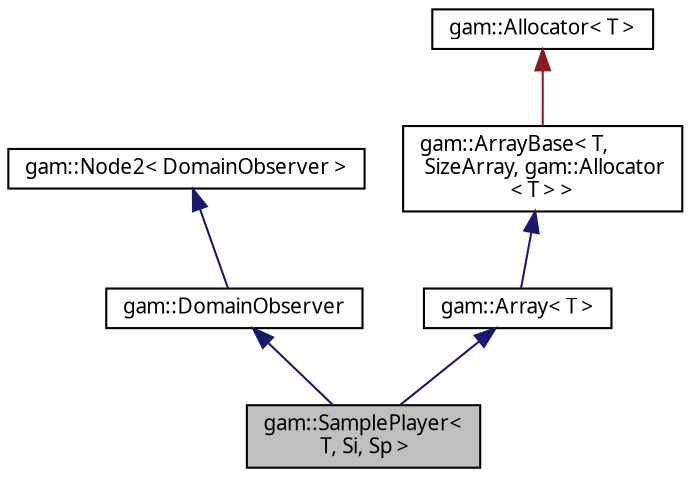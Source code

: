 digraph "gam::SamplePlayer&lt; T, Si, Sp &gt;"
{
 // LATEX_PDF_SIZE
  bgcolor="transparent";
  edge [fontname="FreeSans.ttf",fontsize="10",labelfontname="FreeSans.ttf",labelfontsize="10"];
  node [fontname="FreeSans.ttf",fontsize="10",shape=record];
  Node1 [label="gam::SamplePlayer\<\l T, Si, Sp \>",height=0.2,width=0.4,color="black", fillcolor="grey75", style="filled", fontcolor="black",tooltip="Sample buffer player."];
  Node2 -> Node1 [dir="back",color="midnightblue",fontsize="10",style="solid",fontname="FreeSans.ttf"];
  Node2 [label="gam::DomainObserver",height=0.2,width=0.4,color="black",URL="$classgam_1_1_domain_observer.html",tooltip="Domain observer."];
  Node3 -> Node2 [dir="back",color="midnightblue",fontsize="10",style="solid",fontname="FreeSans.ttf"];
  Node3 [label="gam::Node2\< DomainObserver \>",height=0.2,width=0.4,color="black",URL="$classgam_1_1_node2.html",tooltip=" "];
  Node4 -> Node1 [dir="back",color="midnightblue",fontsize="10",style="solid",fontname="FreeSans.ttf"];
  Node4 [label="gam::Array\< T \>",height=0.2,width=0.4,color="black",URL="$classgam_1_1_array.html",tooltip=" "];
  Node5 -> Node4 [dir="back",color="midnightblue",fontsize="10",style="solid",fontname="FreeSans.ttf"];
  Node5 [label="gam::ArrayBase\< T,\l SizeArray, gam::Allocator\l\< T \> \>",height=0.2,width=0.4,color="black",URL="$classgam_1_1_array_base.html",tooltip=" "];
  Node6 -> Node5 [dir="back",color="firebrick4",fontsize="10",style="solid",fontname="FreeSans.ttf"];
  Node6 [label="gam::Allocator\< T \>",height=0.2,width=0.4,color="black",URL="$classgam_1_1_allocator.html",tooltip=" "];
}
